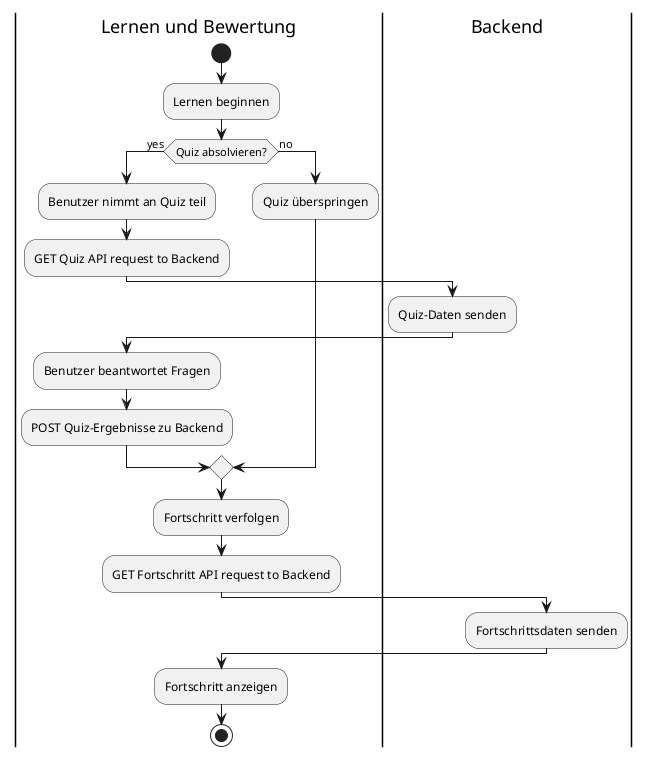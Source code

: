 @startuml
| Lernen und Bewertung |
start
:Lernen beginnen;
if (Quiz absolvieren?) then (yes)
  :Benutzer nimmt an Quiz teil;
  :GET Quiz API request to Backend;
  | Backend |
  :Quiz-Daten senden;
  | Lernen und Bewertung |
  :Benutzer beantwortet Fragen;
  :POST Quiz-Ergebnisse zu Backend;
else (no)
  :Quiz überspringen;
endif

:Fortschritt verfolgen;
:GET Fortschritt API request to Backend;
| Backend |
:Fortschrittsdaten senden;
| Lernen und Bewertung |
:Fortschritt anzeigen;
stop
@enduml


